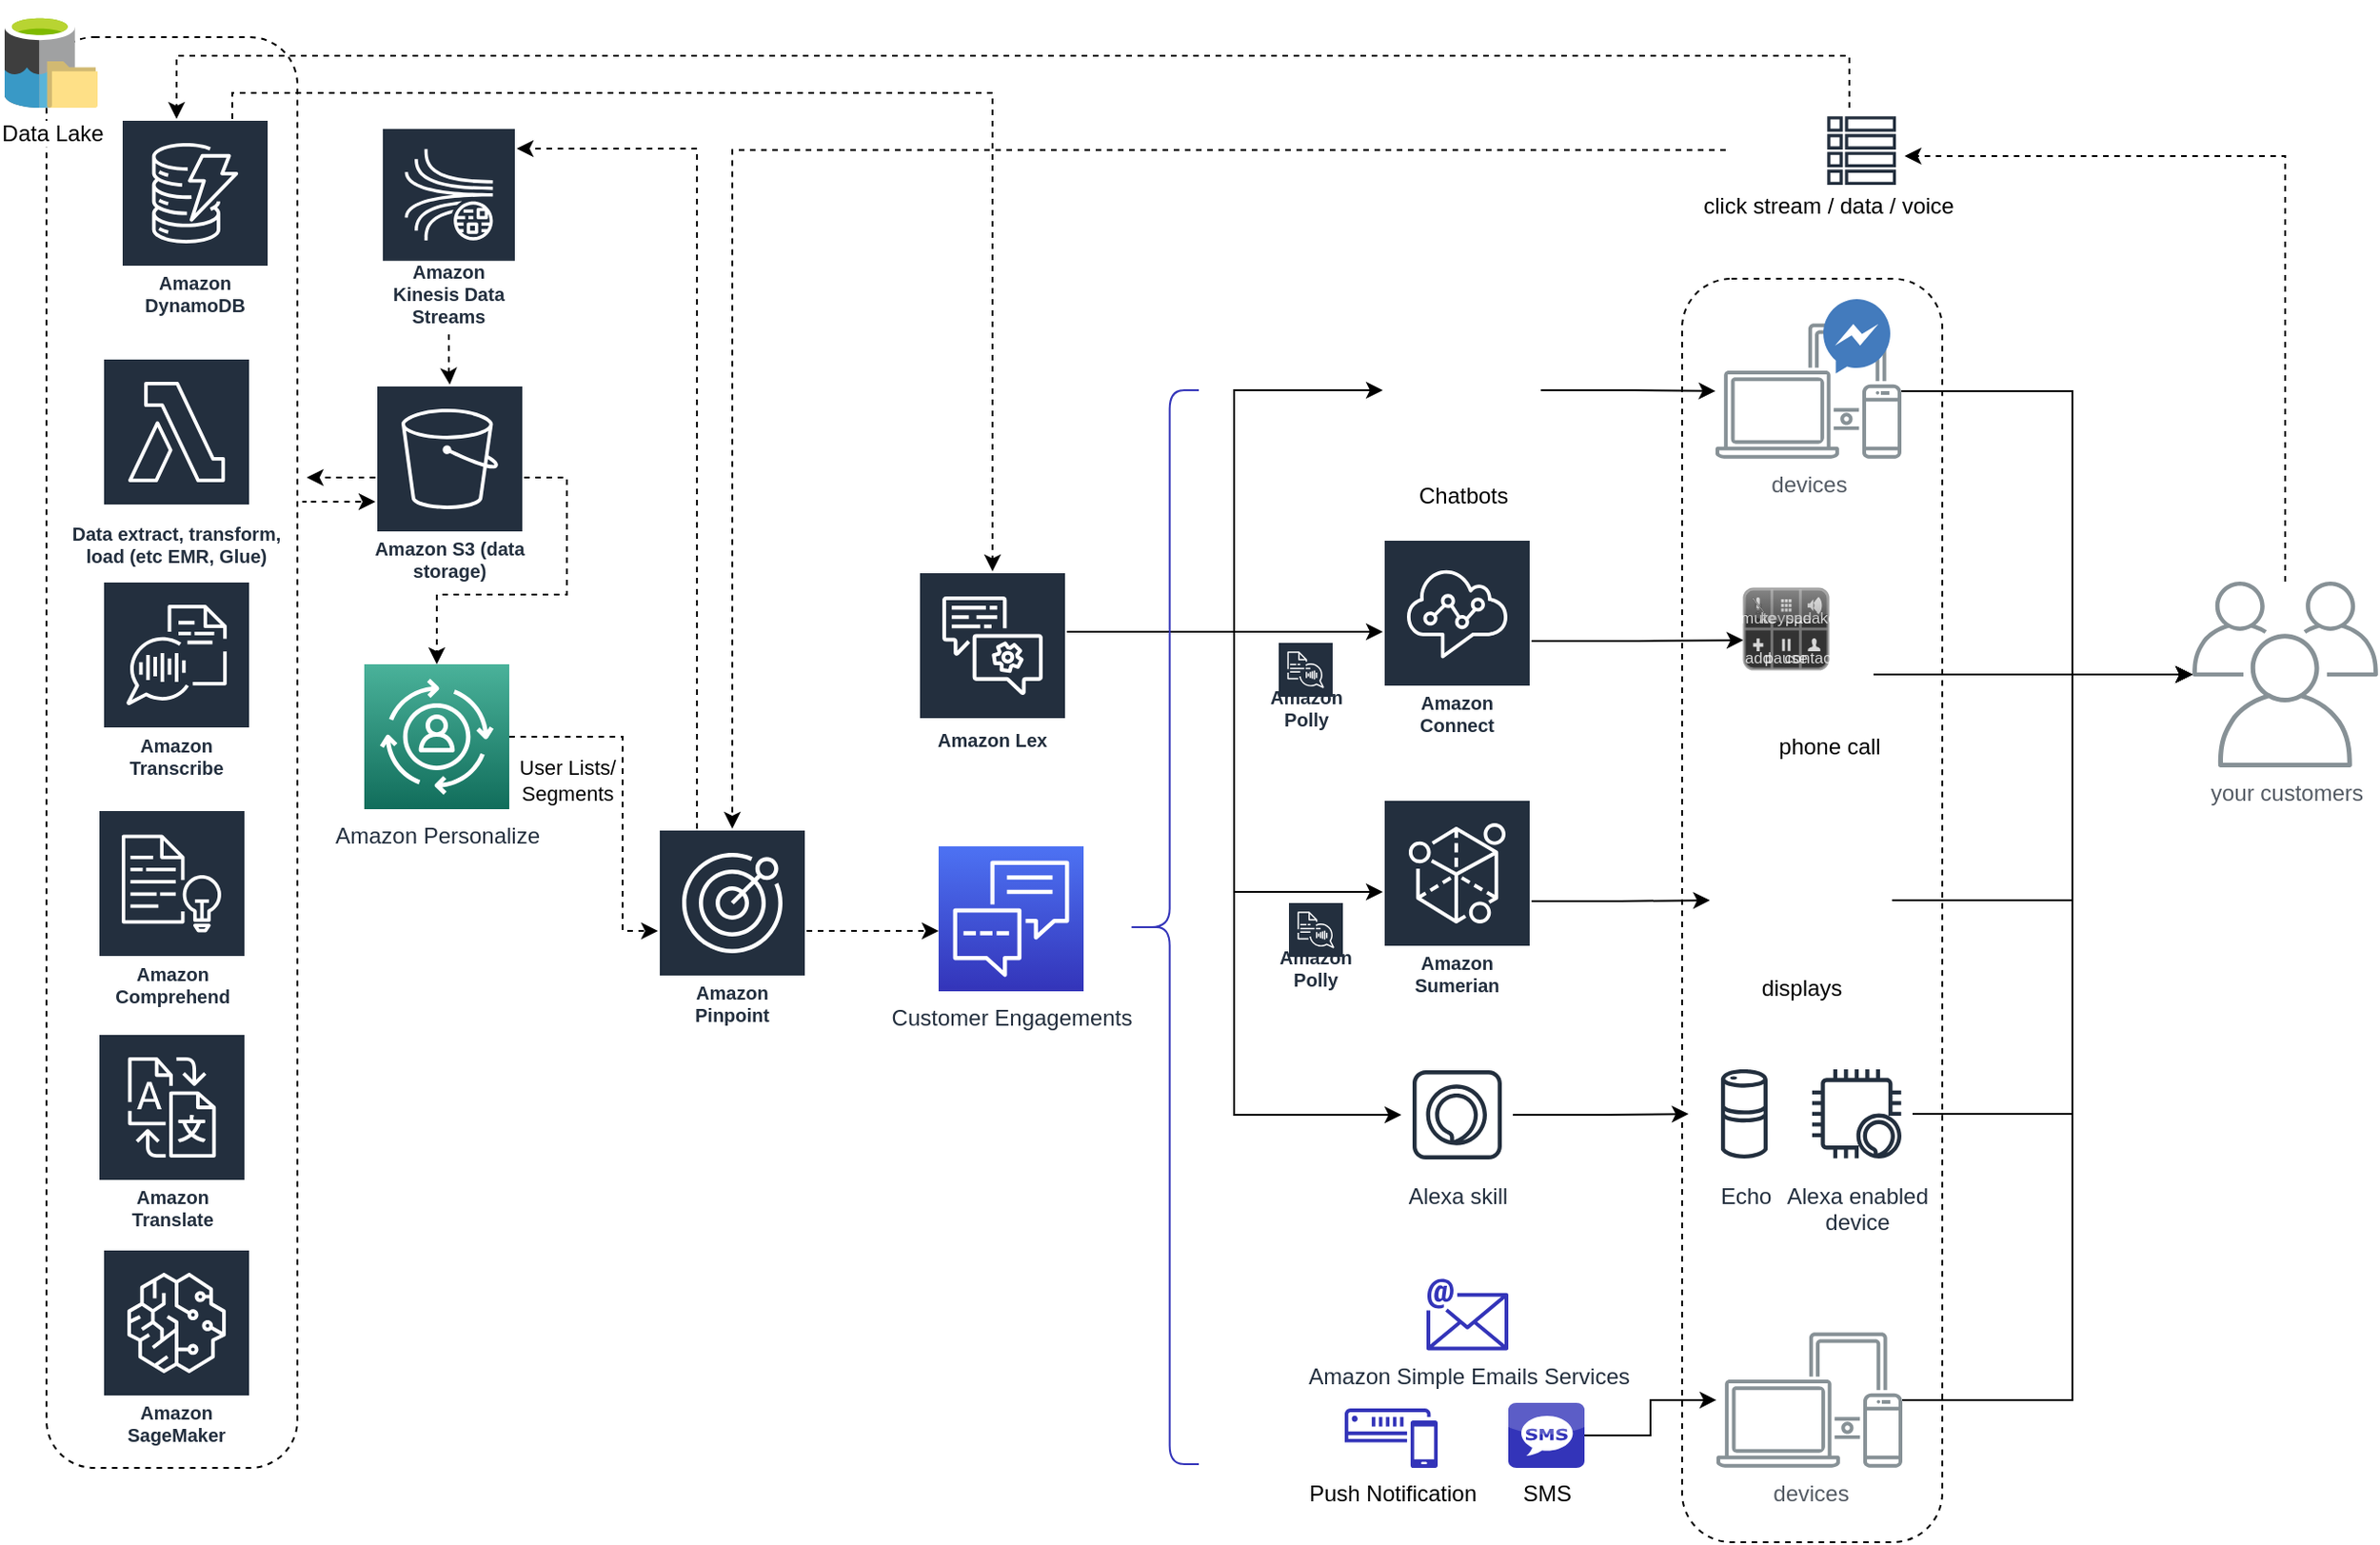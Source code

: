 <mxfile version="10.6.7" type="github"><diagram id="-aMo5f1z0sB-jl-REzhq" name="Page-1"><mxGraphModel dx="2537" dy="998" grid="1" gridSize="10" guides="1" tooltips="1" connect="1" arrows="1" fold="1" page="1" pageScale="1" pageWidth="850" pageHeight="1100" math="0" shadow="0"><root><mxCell id="0"/><mxCell id="1" parent="0"/><mxCell id="tBMgNqVavnwIs27Ay6d1-128" value="" style="rounded=1;whiteSpace=wrap;html=1;fillColor=none;dashed=1;spacing=9;arcSize=19;" parent="1" vertex="1"><mxGeometry x="70" y="460" width="135" height="770" as="geometry"/></mxCell><mxCell id="tBMgNqVavnwIs27Ay6d1-81" value="" style="group;spacing=100;" parent="1" vertex="1" connectable="0"><mxGeometry x="950" y="440" width="193.5" height="830" as="geometry"/></mxCell><mxCell id="tBMgNqVavnwIs27Ay6d1-69" value="" style="rounded=1;whiteSpace=wrap;html=1;fillColor=none;dashed=1;spacing=9;arcSize=19;" parent="tBMgNqVavnwIs27Ay6d1-81" vertex="1"><mxGeometry y="150" width="140" height="680" as="geometry"/></mxCell><mxCell id="tBMgNqVavnwIs27Ay6d1-117" value="devices" style="outlineConnect=0;gradientColor=none;fontColor=#545B64;strokeColor=none;fillColor=#879196;dashed=0;verticalLabelPosition=bottom;verticalAlign=top;align=center;html=1;fontSize=12;fontStyle=0;aspect=fixed;shape=mxgraph.aws4.illustration_devices;pointerEvents=1" parent="tBMgNqVavnwIs27Ay6d1-81" vertex="1"><mxGeometry x="18.5" y="717" width="100" height="73" as="geometry"/></mxCell><mxCell id="tBMgNqVavnwIs27Ay6d1-74" value="" style="shape=image;html=1;verticalAlign=top;verticalLabelPosition=bottom;labelBackgroundColor=#ffffff;imageAspect=0;aspect=fixed;image=https://cdn1.iconfinder.com/data/icons/hawcons/32/700015-icon-27-one-finger-click-128.png;dashed=1;fillColor=none;spacing=7;" parent="tBMgNqVavnwIs27Ay6d1-81" vertex="1"><mxGeometry x="23.5" y="62.346" width="36.965" height="36.965" as="geometry"/></mxCell><mxCell id="tBMgNqVavnwIs27Ay6d1-80" value="&amp;nbsp;" style="outlineConnect=0;fontColor=#232F3E;gradientColor=none;strokeColor=#232F3E;fillColor=#ffffff;dashed=0;verticalLabelPosition=bottom;verticalAlign=top;align=center;html=1;fontSize=12;fontStyle=0;aspect=fixed;shape=mxgraph.aws4.resourceIcon;resIcon=mxgraph.aws4.table;spacing=8;" parent="tBMgNqVavnwIs27Ay6d1-81" vertex="1"><mxGeometry x="73.5" y="57.974" width="46.206" height="46.206" as="geometry"/></mxCell><mxCell id="tBMgNqVavnwIs27Ay6d1-82" value="click stream / data / voice" style="text;html=1;strokeColor=none;fillColor=none;align=center;verticalAlign=middle;whiteSpace=wrap;rounded=0;dashed=1;spacing=5;" parent="tBMgNqVavnwIs27Ay6d1-81" vertex="1"><mxGeometry x="-16.5" y="102.974" width="190" height="17" as="geometry"/></mxCell><mxCell id="tBMgNqVavnwIs27Ay6d1-49" style="edgeStyle=orthogonalEdgeStyle;rounded=0;orthogonalLoop=1;jettySize=auto;html=1;" parent="1" source="tBMgNqVavnwIs27Ay6d1-2" target="tBMgNqVavnwIs27Ay6d1-19" edge="1"><mxGeometry relative="1" as="geometry"><Array as="points"><mxPoint x="1160" y="651"/><mxPoint x="1160" y="803"/></Array></mxGeometry></mxCell><mxCell id="tBMgNqVavnwIs27Ay6d1-2" value="devices" style="outlineConnect=0;gradientColor=none;fontColor=#545B64;strokeColor=none;fillColor=#879196;dashed=0;verticalLabelPosition=bottom;verticalAlign=top;align=center;html=1;fontSize=12;fontStyle=0;aspect=fixed;shape=mxgraph.aws4.illustration_devices;pointerEvents=1" parent="1" vertex="1"><mxGeometry x="968" y="614" width="100" height="73" as="geometry"/></mxCell><mxCell id="tBMgNqVavnwIs27Ay6d1-21" style="edgeStyle=orthogonalEdgeStyle;rounded=0;orthogonalLoop=1;jettySize=auto;html=1;" parent="1" source="tBMgNqVavnwIs27Ay6d1-9" target="tBMgNqVavnwIs27Ay6d1-18" edge="1"><mxGeometry relative="1" as="geometry"><Array as="points"><mxPoint x="709" y="780"/><mxPoint x="709" y="650"/></Array></mxGeometry></mxCell><mxCell id="tBMgNqVavnwIs27Ay6d1-22" style="edgeStyle=orthogonalEdgeStyle;rounded=0;orthogonalLoop=1;jettySize=auto;html=1;" parent="1" source="tBMgNqVavnwIs27Ay6d1-9" target="tBMgNqVavnwIs27Ay6d1-15" edge="1"><mxGeometry relative="1" as="geometry"><Array as="points"><mxPoint x="759" y="780"/><mxPoint x="759" y="780"/></Array></mxGeometry></mxCell><mxCell id="tBMgNqVavnwIs27Ay6d1-23" style="edgeStyle=orthogonalEdgeStyle;rounded=0;orthogonalLoop=1;jettySize=auto;html=1;" parent="1" source="tBMgNqVavnwIs27Ay6d1-9" target="tBMgNqVavnwIs27Ay6d1-16" edge="1"><mxGeometry relative="1" as="geometry"><Array as="points"><mxPoint x="709" y="780"/><mxPoint x="709" y="920"/></Array></mxGeometry></mxCell><mxCell id="tBMgNqVavnwIs27Ay6d1-24" style="edgeStyle=orthogonalEdgeStyle;rounded=0;orthogonalLoop=1;jettySize=auto;html=1;" parent="1" source="tBMgNqVavnwIs27Ay6d1-9" target="tBMgNqVavnwIs27Ay6d1-13" edge="1"><mxGeometry relative="1" as="geometry"><Array as="points"><mxPoint x="709" y="780"/><mxPoint x="709" y="1040"/></Array></mxGeometry></mxCell><mxCell id="tBMgNqVavnwIs27Ay6d1-9" value="Amazon Lex" style="outlineConnect=0;fontColor=#232F3E;gradientColor=none;strokeColor=#ffffff;fillColor=#232F3E;dashed=0;verticalLabelPosition=middle;verticalAlign=bottom;align=center;html=1;whiteSpace=wrap;fontSize=10;fontStyle=1;spacing=3;shape=mxgraph.aws4.productIcon;prIcon=mxgraph.aws4.lex;" parent="1" vertex="1"><mxGeometry x="539" y="747.5" width="80" height="100" as="geometry"/></mxCell><mxCell id="tBMgNqVavnwIs27Ay6d1-44" style="edgeStyle=orthogonalEdgeStyle;rounded=0;orthogonalLoop=1;jettySize=auto;html=1;" parent="1" source="tBMgNqVavnwIs27Ay6d1-13" target="tBMgNqVavnwIs27Ay6d1-14" edge="1"><mxGeometry relative="1" as="geometry"/></mxCell><mxCell id="tBMgNqVavnwIs27Ay6d1-13" value="Alexa skill" style="outlineConnect=0;fontColor=#232F3E;gradientColor=none;strokeColor=#232F3E;fillColor=#ffffff;dashed=0;verticalLabelPosition=bottom;verticalAlign=top;align=center;html=1;fontSize=12;fontStyle=0;aspect=fixed;shape=mxgraph.aws4.resourceIcon;resIcon=mxgraph.aws4.alexa_skill;" parent="1" vertex="1"><mxGeometry x="799" y="1010" width="60" height="60" as="geometry"/></mxCell><mxCell id="tBMgNqVavnwIs27Ay6d1-29" style="edgeStyle=orthogonalEdgeStyle;rounded=0;orthogonalLoop=1;jettySize=auto;html=1;entryX=-0.011;entryY=0.64;entryDx=0;entryDy=0;entryPerimeter=0;" parent="1" source="tBMgNqVavnwIs27Ay6d1-15" target="tBMgNqVavnwIs27Ay6d1-25" edge="1"><mxGeometry relative="1" as="geometry"/></mxCell><mxCell id="tBMgNqVavnwIs27Ay6d1-15" value="Amazon Connect" style="outlineConnect=0;fontColor=#232F3E;gradientColor=none;strokeColor=#ffffff;fillColor=#232F3E;dashed=0;verticalLabelPosition=middle;verticalAlign=bottom;align=center;html=1;whiteSpace=wrap;fontSize=10;fontStyle=1;spacing=3;shape=mxgraph.aws4.productIcon;prIcon=mxgraph.aws4.connect;" parent="1" vertex="1"><mxGeometry x="789" y="730" width="80" height="110" as="geometry"/></mxCell><mxCell id="tBMgNqVavnwIs27Ay6d1-34" style="edgeStyle=orthogonalEdgeStyle;rounded=0;orthogonalLoop=1;jettySize=auto;html=1;entryX=0;entryY=0.5;entryDx=0;entryDy=0;" parent="1" source="tBMgNqVavnwIs27Ay6d1-16" target="tBMgNqVavnwIs27Ay6d1-37" edge="1"><mxGeometry relative="1" as="geometry"><mxPoint x="1090" y="930" as="targetPoint"/></mxGeometry></mxCell><mxCell id="tBMgNqVavnwIs27Ay6d1-16" value="Amazon Sumerian" style="outlineConnect=0;fontColor=#232F3E;gradientColor=none;strokeColor=#ffffff;fillColor=#232F3E;dashed=0;verticalLabelPosition=middle;verticalAlign=bottom;align=center;html=1;whiteSpace=wrap;fontSize=10;fontStyle=1;spacing=3;shape=mxgraph.aws4.productIcon;prIcon=mxgraph.aws4.sumerian;" parent="1" vertex="1"><mxGeometry x="789" y="870" width="80" height="110" as="geometry"/></mxCell><mxCell id="tBMgNqVavnwIs27Ay6d1-30" style="edgeStyle=orthogonalEdgeStyle;rounded=0;orthogonalLoop=1;jettySize=auto;html=1;" parent="1" source="tBMgNqVavnwIs27Ay6d1-18" target="tBMgNqVavnwIs27Ay6d1-2" edge="1"><mxGeometry relative="1" as="geometry"/></mxCell><mxCell id="tBMgNqVavnwIs27Ay6d1-18" value="Chatbots" style="shape=image;html=1;verticalAlign=top;verticalLabelPosition=bottom;labelBackgroundColor=#ffffff;imageAspect=0;aspect=fixed;image=https://cdn3.iconfinder.com/data/icons/digital-banking-solid-fast-transfer/512/customer_live_chat_service-128.png" parent="1" vertex="1"><mxGeometry x="789" y="607.5" width="85" height="85" as="geometry"/></mxCell><mxCell id="Lm9SN8ycgRvvg3rdxNXf-55" style="edgeStyle=orthogonalEdgeStyle;rounded=0;orthogonalLoop=1;jettySize=auto;html=1;dashed=1;" edge="1" parent="1" source="tBMgNqVavnwIs27Ay6d1-19" target="tBMgNqVavnwIs27Ay6d1-80"><mxGeometry relative="1" as="geometry"><Array as="points"><mxPoint x="1274" y="524"/></Array></mxGeometry></mxCell><mxCell id="tBMgNqVavnwIs27Ay6d1-19" value="your customers" style="outlineConnect=0;gradientColor=none;fontColor=#545B64;strokeColor=none;fillColor=#879196;dashed=0;verticalLabelPosition=bottom;verticalAlign=top;align=center;html=1;fontSize=12;fontStyle=0;aspect=fixed;shape=mxgraph.aws4.illustration_users;pointerEvents=1" parent="1" vertex="1"><mxGeometry x="1224.5" y="753" width="100" height="100" as="geometry"/></mxCell><mxCell id="tBMgNqVavnwIs27Ay6d1-28" value="" style="group" parent="1" vertex="1" connectable="0"><mxGeometry x="983.5" y="757" width="69.5" height="70.5" as="geometry"/></mxCell><mxCell id="tBMgNqVavnwIs27Ay6d1-25" value="" style="verticalLabelPosition=bottom;verticalAlign=top;html=1;shadow=0;dashed=0;strokeWidth=1;shape=mxgraph.ios.iCallDialog;" parent="tBMgNqVavnwIs27Ay6d1-28" vertex="1"><mxGeometry width="45" height="43" as="geometry"/></mxCell><mxCell id="tBMgNqVavnwIs27Ay6d1-27" value="phone call" style="shape=image;html=1;verticalAlign=top;verticalLabelPosition=bottom;labelBackgroundColor=#ffffff;imageAspect=0;aspect=fixed;image=https://cdn4.iconfinder.com/data/icons/mayssam/512/phone-128.png" parent="tBMgNqVavnwIs27Ay6d1-28" vertex="1"><mxGeometry x="20.5" y="21.5" width="49" height="49" as="geometry"/></mxCell><mxCell id="tBMgNqVavnwIs27Ay6d1-50" style="edgeStyle=orthogonalEdgeStyle;rounded=0;orthogonalLoop=1;jettySize=auto;html=1;" parent="1" source="tBMgNqVavnwIs27Ay6d1-37" target="tBMgNqVavnwIs27Ay6d1-19" edge="1"><mxGeometry relative="1" as="geometry"><Array as="points"><mxPoint x="1160" y="925"/><mxPoint x="1160" y="803"/></Array></mxGeometry></mxCell><mxCell id="tBMgNqVavnwIs27Ay6d1-37" value="displays" style="shape=image;html=1;verticalAlign=top;verticalLabelPosition=bottom;labelBackgroundColor=#ffffff;imageAspect=0;aspect=fixed;image=https://cdn4.iconfinder.com/data/icons/ionicons/512/icon-ios7-monitor-outline-128.png;spacing=-14;" parent="1" vertex="1"><mxGeometry x="965" y="875.5" width="98" height="98" as="geometry"/></mxCell><mxCell id="tBMgNqVavnwIs27Ay6d1-45" value="" style="group" parent="1" vertex="1" connectable="0"><mxGeometry x="953.5" y="1009.5" width="120.5" height="60" as="geometry"/></mxCell><mxCell id="tBMgNqVavnwIs27Ay6d1-14" value="Echo" style="outlineConnect=0;fontColor=#232F3E;gradientColor=none;strokeColor=#232F3E;fillColor=#ffffff;dashed=0;verticalLabelPosition=bottom;verticalAlign=top;align=center;html=1;fontSize=12;fontStyle=0;aspect=fixed;shape=mxgraph.aws4.resourceIcon;resIcon=mxgraph.aws4.echo;" parent="tBMgNqVavnwIs27Ay6d1-45" vertex="1"><mxGeometry width="60" height="60" as="geometry"/></mxCell><mxCell id="tBMgNqVavnwIs27Ay6d1-43" value="Alexa enabled&#xA;device" style="outlineConnect=0;fontColor=#232F3E;gradientColor=none;strokeColor=#232F3E;fillColor=#ffffff;dashed=0;verticalLabelPosition=bottom;verticalAlign=top;align=center;html=1;fontSize=12;fontStyle=0;aspect=fixed;shape=mxgraph.aws4.resourceIcon;resIcon=mxgraph.aws4.alexa_enabled_device;" parent="tBMgNqVavnwIs27Ay6d1-45" vertex="1"><mxGeometry x="60.5" width="60" height="60" as="geometry"/></mxCell><mxCell id="tBMgNqVavnwIs27Ay6d1-51" style="edgeStyle=orthogonalEdgeStyle;rounded=0;orthogonalLoop=1;jettySize=auto;html=1;" parent="1" source="tBMgNqVavnwIs27Ay6d1-43" target="tBMgNqVavnwIs27Ay6d1-19" edge="1"><mxGeometry relative="1" as="geometry"><Array as="points"><mxPoint x="1160" y="1039"/><mxPoint x="1160" y="803"/></Array></mxGeometry></mxCell><mxCell id="tBMgNqVavnwIs27Ay6d1-53" value="" style="dashed=0;outlineConnect=0;html=1;align=center;labelPosition=center;verticalLabelPosition=bottom;verticalAlign=top;shape=mxgraph.weblogos.messenger_2" parent="1" vertex="1"><mxGeometry x="1026" y="601" width="36" height="40" as="geometry"/></mxCell><mxCell id="tBMgNqVavnwIs27Ay6d1-57" value="" style="shape=image;html=1;verticalAlign=top;verticalLabelPosition=bottom;labelBackgroundColor=#ffffff;imageAspect=0;aspect=fixed;image=https://cdn3.iconfinder.com/data/icons/logos-brands-3/24/logo_brand_brands_logos_firefox-128.png" parent="1" vertex="1"><mxGeometry x="976" y="601" width="38" height="38" as="geometry"/></mxCell><mxCell id="tBMgNqVavnwIs27Ay6d1-58" value="" style="shape=image;html=1;verticalAlign=top;verticalLabelPosition=bottom;labelBackgroundColor=#ffffff;imageAspect=0;aspect=fixed;image=https://cdn4.iconfinder.com/data/icons/miu-flat-social/60/app_store-128.png" parent="1" vertex="1"><mxGeometry x="1028.5" y="660" width="20" height="20" as="geometry"/></mxCell><mxCell id="tBMgNqVavnwIs27Ay6d1-66" style="edgeStyle=orthogonalEdgeStyle;rounded=0;orthogonalLoop=1;jettySize=auto;html=1;" parent="1" source="tBMgNqVavnwIs27Ay6d1-27" target="tBMgNqVavnwIs27Ay6d1-19" edge="1"><mxGeometry relative="1" as="geometry"/></mxCell><mxCell id="Lm9SN8ycgRvvg3rdxNXf-11" value="&lt;div&gt;User Lists/&lt;/div&gt;&lt;div&gt;Segments&lt;/div&gt;" style="edgeStyle=orthogonalEdgeStyle;rounded=0;orthogonalLoop=1;jettySize=auto;html=1;dashed=1;" edge="1" parent="1" source="tBMgNqVavnwIs27Ay6d1-103" target="tBMgNqVavnwIs27Ay6d1-7"><mxGeometry x="-0.087" y="-30" relative="1" as="geometry"><Array as="points"><mxPoint x="380" y="837"/><mxPoint x="380" y="941"/></Array><mxPoint as="offset"/></mxGeometry></mxCell><mxCell id="tBMgNqVavnwIs27Ay6d1-106" value="Customer Engagements" style="outlineConnect=0;fontColor=#232F3E;gradientColor=#4D72F3;gradientDirection=north;fillColor=#3334B9;strokeColor=#ffffff;dashed=0;verticalLabelPosition=bottom;verticalAlign=top;align=center;html=1;fontSize=12;fontStyle=0;aspect=fixed;shape=mxgraph.aws4.resourceIcon;resIcon=mxgraph.aws4.customer_engagement;" parent="1" vertex="1"><mxGeometry x="550" y="895.5" width="78" height="78" as="geometry"/></mxCell><mxCell id="tBMgNqVavnwIs27Ay6d1-115" value="" style="group" parent="1" vertex="1" connectable="0"><mxGeometry x="768.5" y="1128" width="129" height="102" as="geometry"/></mxCell><mxCell id="tBMgNqVavnwIs27Ay6d1-108" value="&lt;div&gt;Amazon Simple Emails Services&lt;/div&gt;" style="outlineConnect=0;fontColor=#232F3E;gradientColor=none;fillColor=#3334B9;strokeColor=none;dashed=0;verticalLabelPosition=bottom;verticalAlign=top;align=center;html=1;fontSize=12;fontStyle=0;aspect=fixed;pointerEvents=1;shape=mxgraph.aws4.email;" parent="tBMgNqVavnwIs27Ay6d1-115" vertex="1"><mxGeometry x="44" width="44" height="39" as="geometry"/></mxCell><mxCell id="tBMgNqVavnwIs27Ay6d1-109" value="Push Notification" style="pointerEvents=1;shadow=0;dashed=0;html=1;strokeColor=none;fillColor=#3334B9;labelPosition=center;verticalLabelPosition=bottom;verticalAlign=top;outlineConnect=0;align=center;shape=mxgraph.office.communications.sms_gateway;" parent="tBMgNqVavnwIs27Ay6d1-115" vertex="1"><mxGeometry y="70" width="50" height="32" as="geometry"/></mxCell><mxCell id="tBMgNqVavnwIs27Ay6d1-114" value="SMS" style="dashed=0;outlineConnect=0;html=1;align=center;labelPosition=center;verticalLabelPosition=bottom;verticalAlign=top;shape=mxgraph.webicons.sms;fillColor=#3334B9;gradientColor=none;" parent="tBMgNqVavnwIs27Ay6d1-115" vertex="1"><mxGeometry x="88" y="67" width="41" height="35" as="geometry"/></mxCell><mxCell id="tBMgNqVavnwIs27Ay6d1-118" style="edgeStyle=orthogonalEdgeStyle;rounded=0;orthogonalLoop=1;jettySize=auto;html=1;" parent="1" source="tBMgNqVavnwIs27Ay6d1-114" target="tBMgNqVavnwIs27Ay6d1-117" edge="1"><mxGeometry relative="1" as="geometry"/></mxCell><mxCell id="tBMgNqVavnwIs27Ay6d1-119" value="" style="shape=curlyBracket;whiteSpace=wrap;html=1;rounded=1;fillColor=#3334B9;gradientColor=none;size=0.608;strokeColor=#3334B9;" parent="1" vertex="1"><mxGeometry x="650" y="650" width="40" height="578" as="geometry"/></mxCell><mxCell id="tBMgNqVavnwIs27Ay6d1-120" style="edgeStyle=orthogonalEdgeStyle;rounded=0;orthogonalLoop=1;jettySize=auto;html=1;" parent="1" source="tBMgNqVavnwIs27Ay6d1-117" target="tBMgNqVavnwIs27Ay6d1-19" edge="1"><mxGeometry relative="1" as="geometry"><Array as="points"><mxPoint x="1160" y="1193"/><mxPoint x="1160" y="803"/></Array></mxGeometry></mxCell><mxCell id="Lm9SN8ycgRvvg3rdxNXf-10" style="edgeStyle=orthogonalEdgeStyle;rounded=0;orthogonalLoop=1;jettySize=auto;html=1;dashed=1;" edge="1" parent="1" source="tBMgNqVavnwIs27Ay6d1-7" target="tBMgNqVavnwIs27Ay6d1-106"><mxGeometry relative="1" as="geometry"><Array as="points"><mxPoint x="540" y="941"/><mxPoint x="540" y="941"/></Array></mxGeometry></mxCell><mxCell id="Lm9SN8ycgRvvg3rdxNXf-17" style="edgeStyle=orthogonalEdgeStyle;rounded=0;orthogonalLoop=1;jettySize=auto;html=1;dashed=1;" edge="1" parent="1" source="tBMgNqVavnwIs27Ay6d1-7" target="tBMgNqVavnwIs27Ay6d1-91"><mxGeometry relative="1" as="geometry"><mxPoint x="360" y="540" as="targetPoint"/><Array as="points"><mxPoint x="420" y="520"/></Array></mxGeometry></mxCell><mxCell id="tBMgNqVavnwIs27Ay6d1-7" value="Amazon Pinpoint" style="outlineConnect=0;fontColor=#232F3E;gradientColor=none;strokeColor=#ffffff;fillColor=#232F3E;dashed=0;verticalLabelPosition=middle;verticalAlign=bottom;align=center;html=1;whiteSpace=wrap;fontSize=10;fontStyle=1;spacing=3;shape=mxgraph.aws4.productIcon;prIcon=mxgraph.aws4.pinpoint;" parent="1" vertex="1"><mxGeometry x="399" y="886" width="80" height="110" as="geometry"/></mxCell><mxCell id="Lm9SN8ycgRvvg3rdxNXf-15" value="Amazon Comprehend" style="outlineConnect=0;fontColor=#232F3E;gradientColor=none;strokeColor=#ffffff;fillColor=#232F3E;dashed=0;verticalLabelPosition=middle;verticalAlign=bottom;align=center;html=1;whiteSpace=wrap;fontSize=10;fontStyle=1;spacing=3;shape=mxgraph.aws4.productIcon;prIcon=mxgraph.aws4.comprehend;" vertex="1" parent="1"><mxGeometry x="97.5" y="875.5" width="80" height="110" as="geometry"/></mxCell><mxCell id="Lm9SN8ycgRvvg3rdxNXf-16" value="Amazon Transcribe" style="outlineConnect=0;fontColor=#232F3E;gradientColor=none;strokeColor=#ffffff;fillColor=#232F3E;dashed=0;verticalLabelPosition=middle;verticalAlign=bottom;align=center;html=1;whiteSpace=wrap;fontSize=10;fontStyle=1;spacing=3;shape=mxgraph.aws4.productIcon;prIcon=mxgraph.aws4.transcribe;" vertex="1" parent="1"><mxGeometry x="100" y="752.5" width="80" height="110" as="geometry"/></mxCell><mxCell id="Lm9SN8ycgRvvg3rdxNXf-30" style="edgeStyle=orthogonalEdgeStyle;rounded=0;orthogonalLoop=1;jettySize=auto;html=1;dashed=1;" edge="1" parent="1" source="tBMgNqVavnwIs27Ay6d1-101" target="tBMgNqVavnwIs27Ay6d1-103"><mxGeometry relative="1" as="geometry"><Array as="points"><mxPoint x="350" y="697"/><mxPoint x="350" y="760"/><mxPoint x="280" y="760"/></Array></mxGeometry></mxCell><mxCell id="Lm9SN8ycgRvvg3rdxNXf-40" style="edgeStyle=orthogonalEdgeStyle;curved=1;rounded=0;orthogonalLoop=1;jettySize=auto;html=1;dashed=1;" edge="1" parent="1" source="tBMgNqVavnwIs27Ay6d1-101"><mxGeometry relative="1" as="geometry"><mxPoint x="210" y="697" as="targetPoint"/></mxGeometry></mxCell><mxCell id="tBMgNqVavnwIs27Ay6d1-101" value="Amazon S3 (data storage)" style="outlineConnect=0;fontColor=#232F3E;gradientColor=none;strokeColor=#ffffff;fillColor=#232F3E;dashed=0;verticalLabelPosition=middle;verticalAlign=bottom;align=center;html=1;whiteSpace=wrap;fontSize=10;fontStyle=1;spacing=-7;shape=mxgraph.aws4.productIcon;prIcon=mxgraph.aws4.s3;" parent="1" vertex="1"><mxGeometry x="247" y="647" width="80" height="100" as="geometry"/></mxCell><mxCell id="Lm9SN8ycgRvvg3rdxNXf-27" style="edgeStyle=orthogonalEdgeStyle;rounded=0;orthogonalLoop=1;jettySize=auto;html=1;dashed=1;" edge="1" parent="1" source="tBMgNqVavnwIs27Ay6d1-91" target="tBMgNqVavnwIs27Ay6d1-101"><mxGeometry relative="1" as="geometry"/></mxCell><mxCell id="tBMgNqVavnwIs27Ay6d1-91" value="Amazon Kinesis Data Streams" style="outlineConnect=0;fontColor=#232F3E;gradientColor=none;strokeColor=#ffffff;fillColor=#232F3E;dashed=0;verticalLabelPosition=middle;verticalAlign=bottom;align=center;html=1;whiteSpace=wrap;fontSize=10;fontStyle=1;spacing=3;shape=mxgraph.aws4.productIcon;prIcon=mxgraph.aws4.kinesis_data_streams;" parent="1" vertex="1"><mxGeometry x="250" y="508.36" width="73" height="111.552" as="geometry"/></mxCell><mxCell id="tBMgNqVavnwIs27Ay6d1-103" value="Amazon Personalize" style="outlineConnect=0;fontColor=#232F3E;gradientColor=#4AB29A;gradientDirection=north;fillColor=#116D5B;strokeColor=#ffffff;dashed=0;verticalLabelPosition=bottom;verticalAlign=top;align=center;html=1;fontSize=12;fontStyle=0;aspect=fixed;shape=mxgraph.aws4.resourceIcon;resIcon=mxgraph.aws4.personalize;" parent="1" vertex="1"><mxGeometry x="241" y="797.5" width="78" height="78" as="geometry"/></mxCell><mxCell id="Lm9SN8ycgRvvg3rdxNXf-20" value="Amazon Polly" style="outlineConnect=0;fontColor=#232F3E;gradientColor=none;strokeColor=#ffffff;fillColor=#232F3E;dashed=0;verticalLabelPosition=middle;verticalAlign=bottom;align=center;html=1;whiteSpace=wrap;fontSize=10;fontStyle=1;spacing=31;shape=mxgraph.aws4.productIcon;prIcon=mxgraph.aws4.polly;labelBackgroundColor=none;" vertex="1" parent="1"><mxGeometry x="737.5" y="925" width="31" height="80" as="geometry"/></mxCell><mxCell id="Lm9SN8ycgRvvg3rdxNXf-26" value="Amazon Polly" style="outlineConnect=0;fontColor=#232F3E;gradientColor=none;strokeColor=#ffffff;fillColor=#232F3E;dashed=0;verticalLabelPosition=middle;verticalAlign=bottom;align=center;html=1;whiteSpace=wrap;fontSize=10;fontStyle=1;spacing=31;shape=mxgraph.aws4.productIcon;prIcon=mxgraph.aws4.polly;labelBackgroundColor=none;" vertex="1" parent="1"><mxGeometry x="732" y="785" width="31" height="80" as="geometry"/></mxCell><mxCell id="tBMgNqVavnwIs27Ay6d1-123" value="Data Lake" style="aspect=fixed;html=1;align=center;shadow=0;dashed=0;image;fontSize=12;image=img/lib/mscae/dep/Data_Lake_Store.svg;strokeColor=#3334B9;fillColor=#3334B9;gradientColor=none;" parent="1" vertex="1"><mxGeometry x="47.5" y="448" width="50" height="50" as="geometry"/></mxCell><mxCell id="tBMgNqVavnwIs27Ay6d1-125" value="Amazon SageMaker" style="outlineConnect=0;fontColor=#232F3E;gradientColor=none;strokeColor=#ffffff;fillColor=#232F3E;dashed=0;verticalLabelPosition=middle;verticalAlign=bottom;align=center;html=1;whiteSpace=wrap;fontSize=10;fontStyle=1;spacing=3;shape=mxgraph.aws4.productIcon;prIcon=mxgraph.aws4.sagemaker;" parent="1" vertex="1"><mxGeometry x="100" y="1112" width="80" height="110" as="geometry"/></mxCell><mxCell id="Lm9SN8ycgRvvg3rdxNXf-19" value="Amazon Translate" style="outlineConnect=0;fontColor=#232F3E;gradientColor=none;strokeColor=#ffffff;fillColor=#232F3E;dashed=0;verticalLabelPosition=middle;verticalAlign=bottom;align=center;html=1;whiteSpace=wrap;fontSize=10;fontStyle=1;spacing=3;shape=mxgraph.aws4.productIcon;prIcon=mxgraph.aws4.translate;" vertex="1" parent="1"><mxGeometry x="97.5" y="996" width="80" height="110" as="geometry"/></mxCell><mxCell id="Lm9SN8ycgRvvg3rdxNXf-42" style="edgeStyle=orthogonalEdgeStyle;curved=1;rounded=0;orthogonalLoop=1;jettySize=auto;html=1;dashed=1;" edge="1" parent="1"><mxGeometry relative="1" as="geometry"><mxPoint x="247" y="710" as="targetPoint"/><mxPoint x="210" y="710" as="sourcePoint"/><Array as="points"><mxPoint x="200" y="710"/><mxPoint x="200" y="710"/></Array></mxGeometry></mxCell><mxCell id="Lm9SN8ycgRvvg3rdxNXf-45" value="Data extract, transform, load (etc EMR, Glue)" style="outlineConnect=0;fontColor=#232F3E;gradientColor=none;strokeColor=#ffffff;fillColor=#232F3E;dashed=0;verticalLabelPosition=middle;verticalAlign=bottom;align=center;html=1;whiteSpace=wrap;fontSize=10;fontStyle=1;spacing=-18;shape=mxgraph.aws4.productIcon;prIcon=mxgraph.aws4.lambda;labelBackgroundColor=none;" vertex="1" parent="1"><mxGeometry x="100" y="632.5" width="80" height="95" as="geometry"/></mxCell><mxCell id="Lm9SN8ycgRvvg3rdxNXf-58" style="edgeStyle=elbowEdgeStyle;rounded=0;orthogonalLoop=1;jettySize=auto;html=1;dashed=1;elbow=vertical;" edge="1" parent="1" source="Lm9SN8ycgRvvg3rdxNXf-46" target="tBMgNqVavnwIs27Ay6d1-9"><mxGeometry relative="1" as="geometry"><Array as="points"><mxPoint x="170" y="490"/><mxPoint x="380" y="480"/><mxPoint x="420" y="490"/></Array></mxGeometry></mxCell><mxCell id="Lm9SN8ycgRvvg3rdxNXf-46" value="Amazon DynamoDB" style="outlineConnect=0;fontColor=#232F3E;gradientColor=none;strokeColor=#ffffff;fillColor=#232F3E;dashed=0;verticalLabelPosition=middle;verticalAlign=bottom;align=center;html=1;whiteSpace=wrap;fontSize=10;fontStyle=1;spacing=3;shape=mxgraph.aws4.productIcon;prIcon=mxgraph.aws4.dynamodb;labelBackgroundColor=none;" vertex="1" parent="1"><mxGeometry x="110" y="504" width="80" height="110" as="geometry"/></mxCell><mxCell id="tBMgNqVavnwIs27Ay6d1-88" value="" style="group" parent="1" vertex="1" connectable="0"><mxGeometry x="765" y="493.474" width="190" height="61.199" as="geometry"/></mxCell><mxCell id="Lm9SN8ycgRvvg3rdxNXf-56" style="edgeStyle=orthogonalEdgeStyle;rounded=0;orthogonalLoop=1;jettySize=auto;html=1;dashed=1;" edge="1" parent="1" source="tBMgNqVavnwIs27Ay6d1-74" target="tBMgNqVavnwIs27Ay6d1-7"><mxGeometry relative="1" as="geometry"/></mxCell><mxCell id="Lm9SN8ycgRvvg3rdxNXf-57" style="edgeStyle=orthogonalEdgeStyle;rounded=0;orthogonalLoop=1;jettySize=auto;html=1;dashed=1;" edge="1" parent="1" source="tBMgNqVavnwIs27Ay6d1-80" target="Lm9SN8ycgRvvg3rdxNXf-46"><mxGeometry relative="1" as="geometry"><Array as="points"><mxPoint x="1040" y="470"/><mxPoint x="140" y="470"/></Array></mxGeometry></mxCell></root></mxGraphModel></diagram></mxfile>